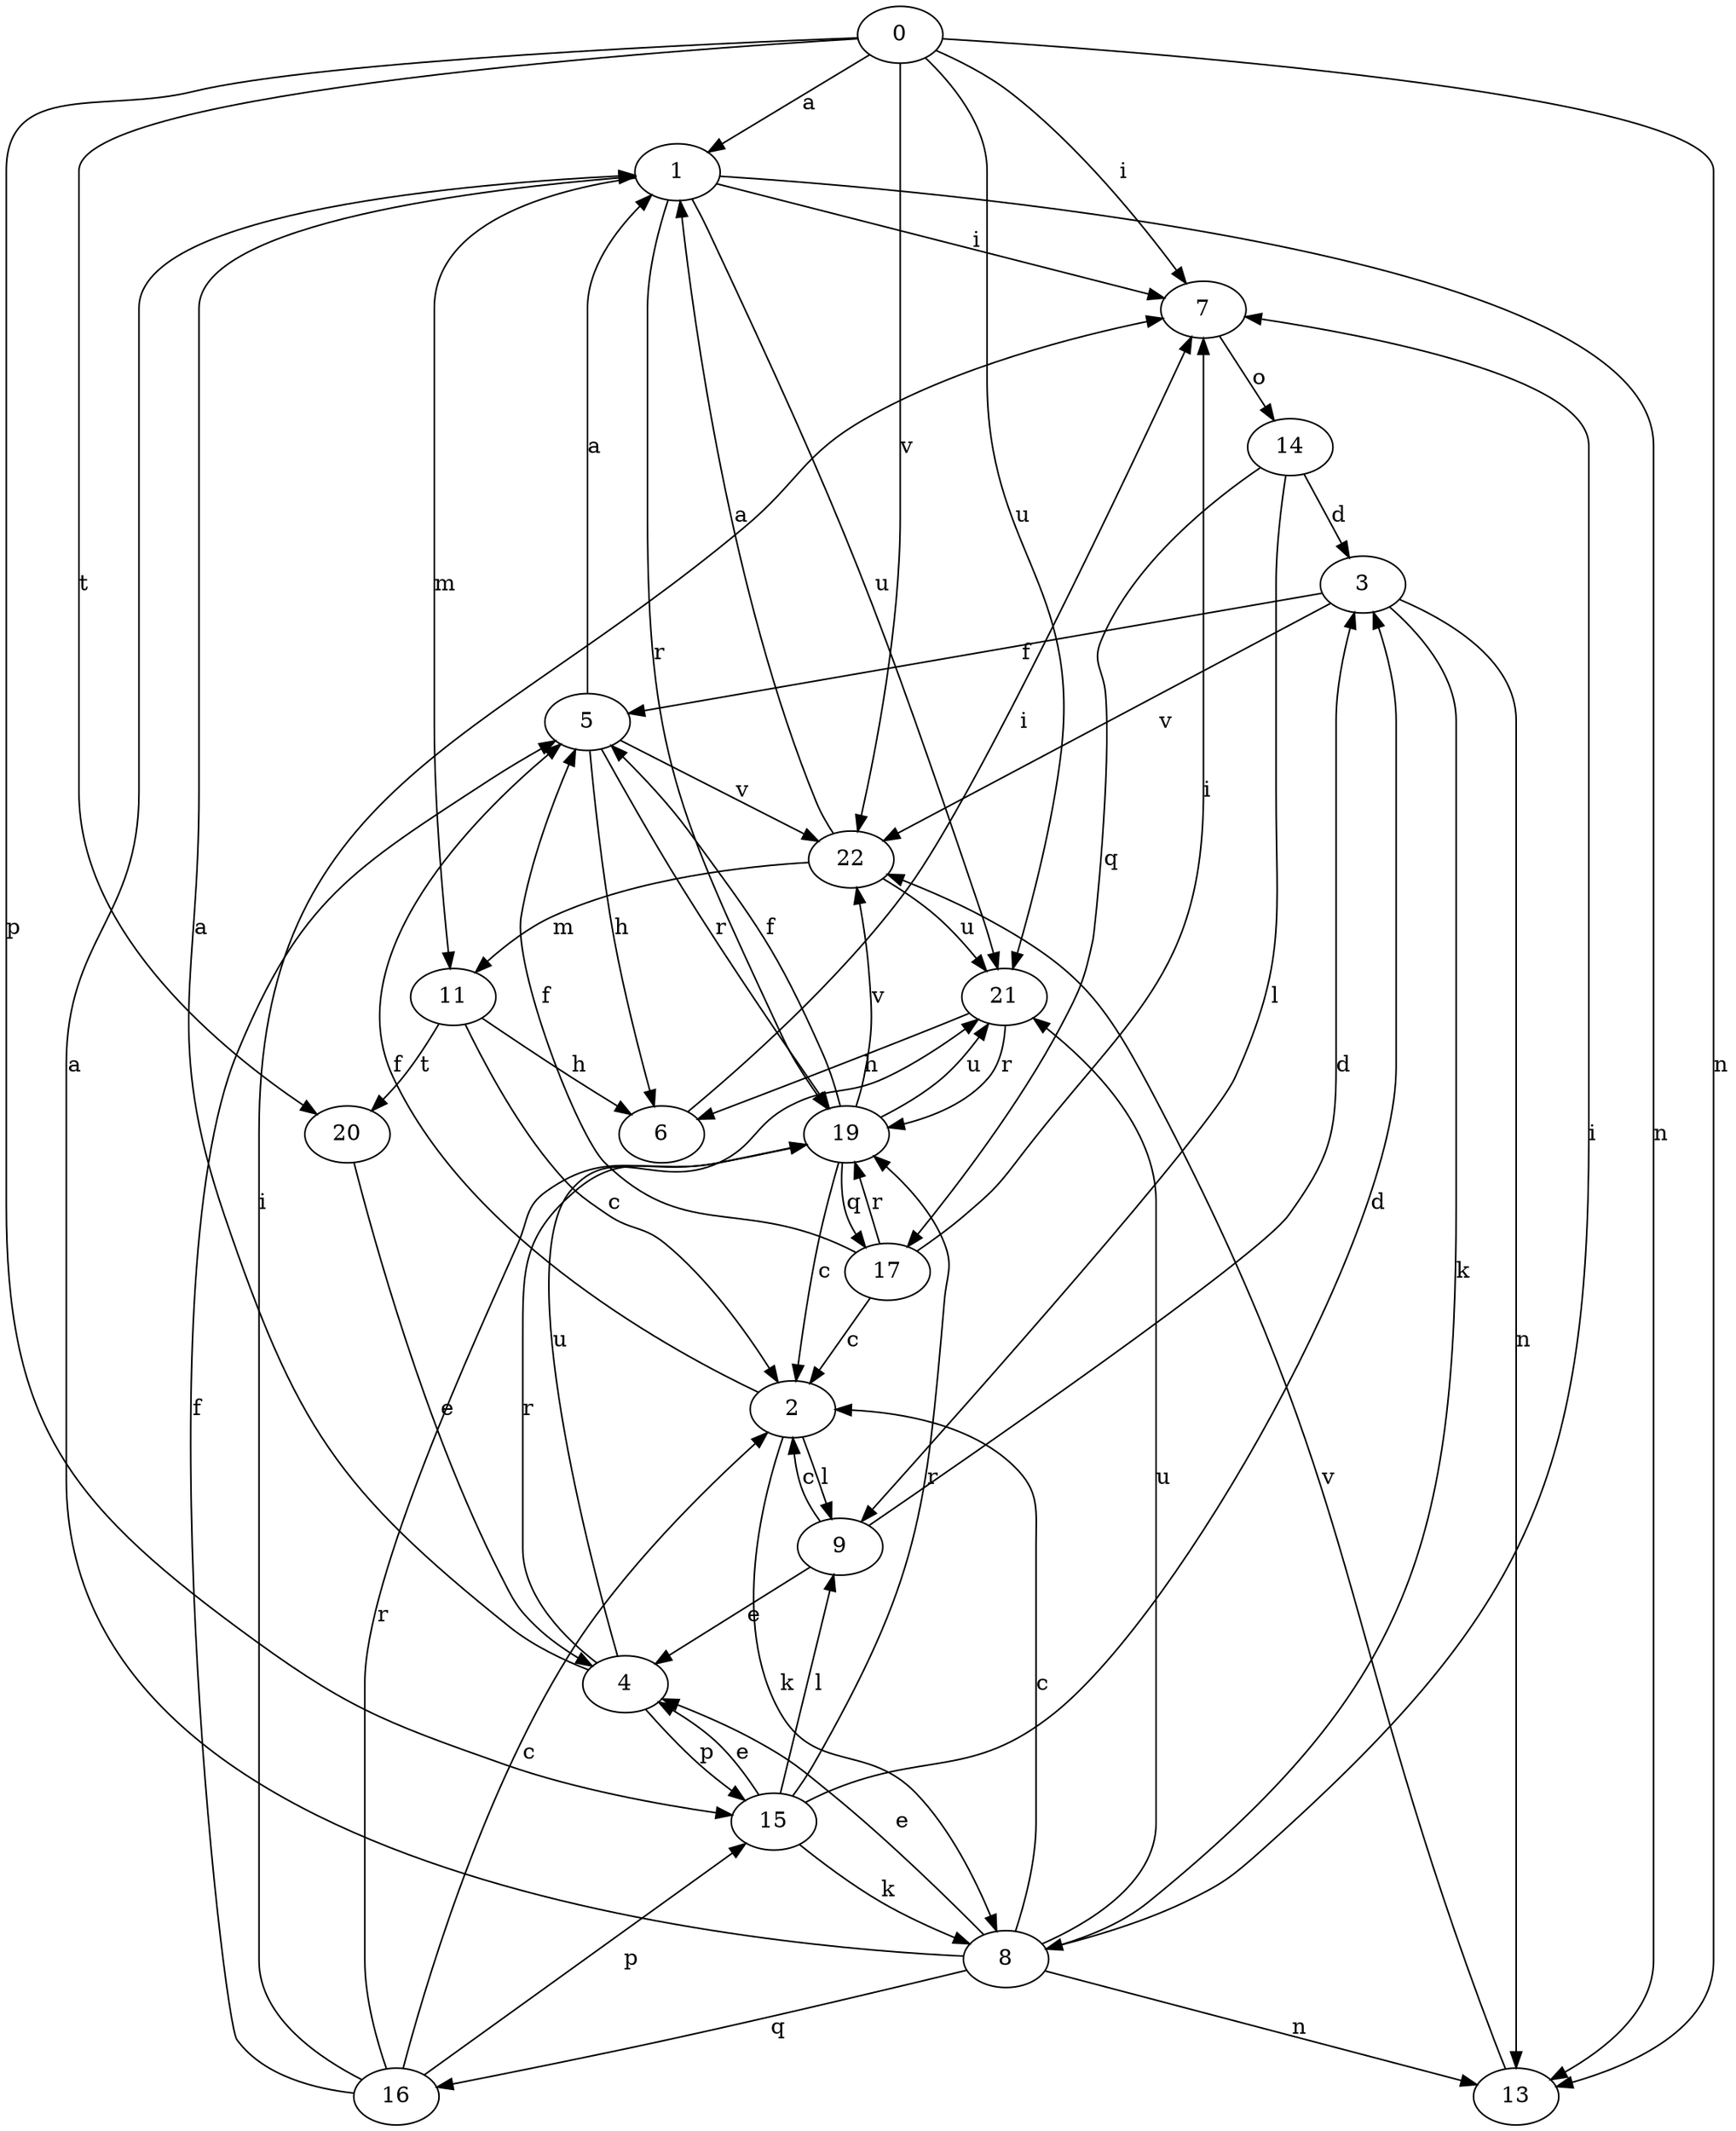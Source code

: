 strict digraph  {
0;
1;
2;
3;
4;
5;
6;
7;
8;
9;
11;
13;
14;
15;
16;
17;
19;
20;
21;
22;
0 -> 1  [label=a];
0 -> 7  [label=i];
0 -> 13  [label=n];
0 -> 15  [label=p];
0 -> 20  [label=t];
0 -> 21  [label=u];
0 -> 22  [label=v];
1 -> 7  [label=i];
1 -> 11  [label=m];
1 -> 13  [label=n];
1 -> 19  [label=r];
1 -> 21  [label=u];
2 -> 5  [label=f];
2 -> 8  [label=k];
2 -> 9  [label=l];
3 -> 5  [label=f];
3 -> 8  [label=k];
3 -> 13  [label=n];
3 -> 22  [label=v];
4 -> 1  [label=a];
4 -> 15  [label=p];
4 -> 19  [label=r];
4 -> 21  [label=u];
5 -> 1  [label=a];
5 -> 6  [label=h];
5 -> 19  [label=r];
5 -> 22  [label=v];
6 -> 7  [label=i];
7 -> 14  [label=o];
8 -> 1  [label=a];
8 -> 2  [label=c];
8 -> 4  [label=e];
8 -> 7  [label=i];
8 -> 13  [label=n];
8 -> 16  [label=q];
8 -> 21  [label=u];
9 -> 2  [label=c];
9 -> 3  [label=d];
9 -> 4  [label=e];
11 -> 2  [label=c];
11 -> 6  [label=h];
11 -> 20  [label=t];
13 -> 22  [label=v];
14 -> 3  [label=d];
14 -> 9  [label=l];
14 -> 17  [label=q];
15 -> 3  [label=d];
15 -> 4  [label=e];
15 -> 8  [label=k];
15 -> 9  [label=l];
15 -> 19  [label=r];
16 -> 2  [label=c];
16 -> 5  [label=f];
16 -> 7  [label=i];
16 -> 15  [label=p];
16 -> 19  [label=r];
17 -> 2  [label=c];
17 -> 5  [label=f];
17 -> 7  [label=i];
17 -> 19  [label=r];
19 -> 2  [label=c];
19 -> 5  [label=f];
19 -> 17  [label=q];
19 -> 21  [label=u];
19 -> 22  [label=v];
20 -> 4  [label=e];
21 -> 6  [label=h];
21 -> 19  [label=r];
22 -> 1  [label=a];
22 -> 11  [label=m];
22 -> 21  [label=u];
}
